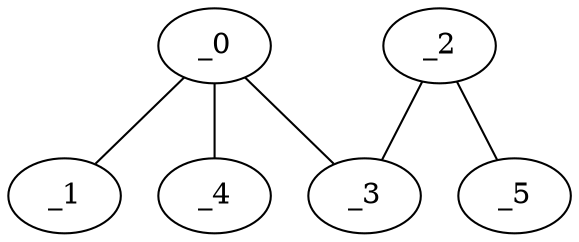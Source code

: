 graph FP1_0115 {
	_0	 [x="0.733213",
		y="2.76038"];
	_1	 [x="0.662681",
		y="1.48211"];
	_0 -- _1;
	_3	 [x="0.79473",
		y="1.65797"];
	_0 -- _3;
	_4	 [x="2.23959",
		y="2.76857"];
	_0 -- _4;
	_2	 [x="0.52",
		y="1.77"];
	_2 -- _3;
	_5	 [x="1.86253",
		y="1.70615"];
	_2 -- _5;
}
